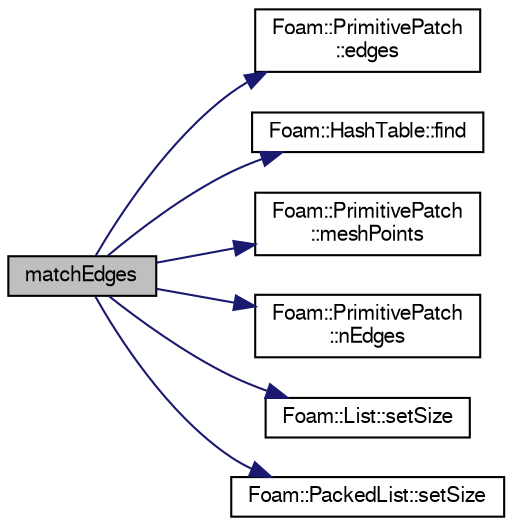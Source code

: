 digraph "matchEdges"
{
  bgcolor="transparent";
  edge [fontname="FreeSans",fontsize="10",labelfontname="FreeSans",labelfontsize="10"];
  node [fontname="FreeSans",fontsize="10",shape=record];
  rankdir="LR";
  Node214 [label="matchEdges",height=0.2,width=0.4,color="black", fillcolor="grey75", style="filled", fontcolor="black"];
  Node214 -> Node215 [color="midnightblue",fontsize="10",style="solid",fontname="FreeSans"];
  Node215 [label="Foam::PrimitivePatch\l::edges",height=0.2,width=0.4,color="black",URL="$a27538.html#a21d764179912ddda5c6f95193c289846",tooltip="Return list of edges, address into LOCAL point list. "];
  Node214 -> Node216 [color="midnightblue",fontsize="10",style="solid",fontname="FreeSans"];
  Node216 [label="Foam::HashTable::find",height=0.2,width=0.4,color="black",URL="$a25702.html#a76b2c74ebd9f33fa9f76261b027ffc11",tooltip="Find and return an iterator set at the hashedEntry. "];
  Node214 -> Node217 [color="midnightblue",fontsize="10",style="solid",fontname="FreeSans"];
  Node217 [label="Foam::PrimitivePatch\l::meshPoints",height=0.2,width=0.4,color="black",URL="$a27538.html#a52e3a457780fe74b31d39dc046bce1d8",tooltip="Return labelList of mesh points in patch. They are constructed. "];
  Node214 -> Node218 [color="midnightblue",fontsize="10",style="solid",fontname="FreeSans"];
  Node218 [label="Foam::PrimitivePatch\l::nEdges",height=0.2,width=0.4,color="black",URL="$a27538.html#a086513bcff1a3f1684e1a3879dd90deb",tooltip="Return number of edges in patch. "];
  Node214 -> Node219 [color="midnightblue",fontsize="10",style="solid",fontname="FreeSans"];
  Node219 [label="Foam::List::setSize",height=0.2,width=0.4,color="black",URL="$a25694.html#aedb985ffeaf1bdbfeccc2a8730405703",tooltip="Reset size of List. "];
  Node214 -> Node220 [color="midnightblue",fontsize="10",style="solid",fontname="FreeSans"];
  Node220 [label="Foam::PackedList::setSize",height=0.2,width=0.4,color="black",URL="$a25938.html#a3021b830c398f42c33750a3823267b59",tooltip="Alias for resize() "];
}
